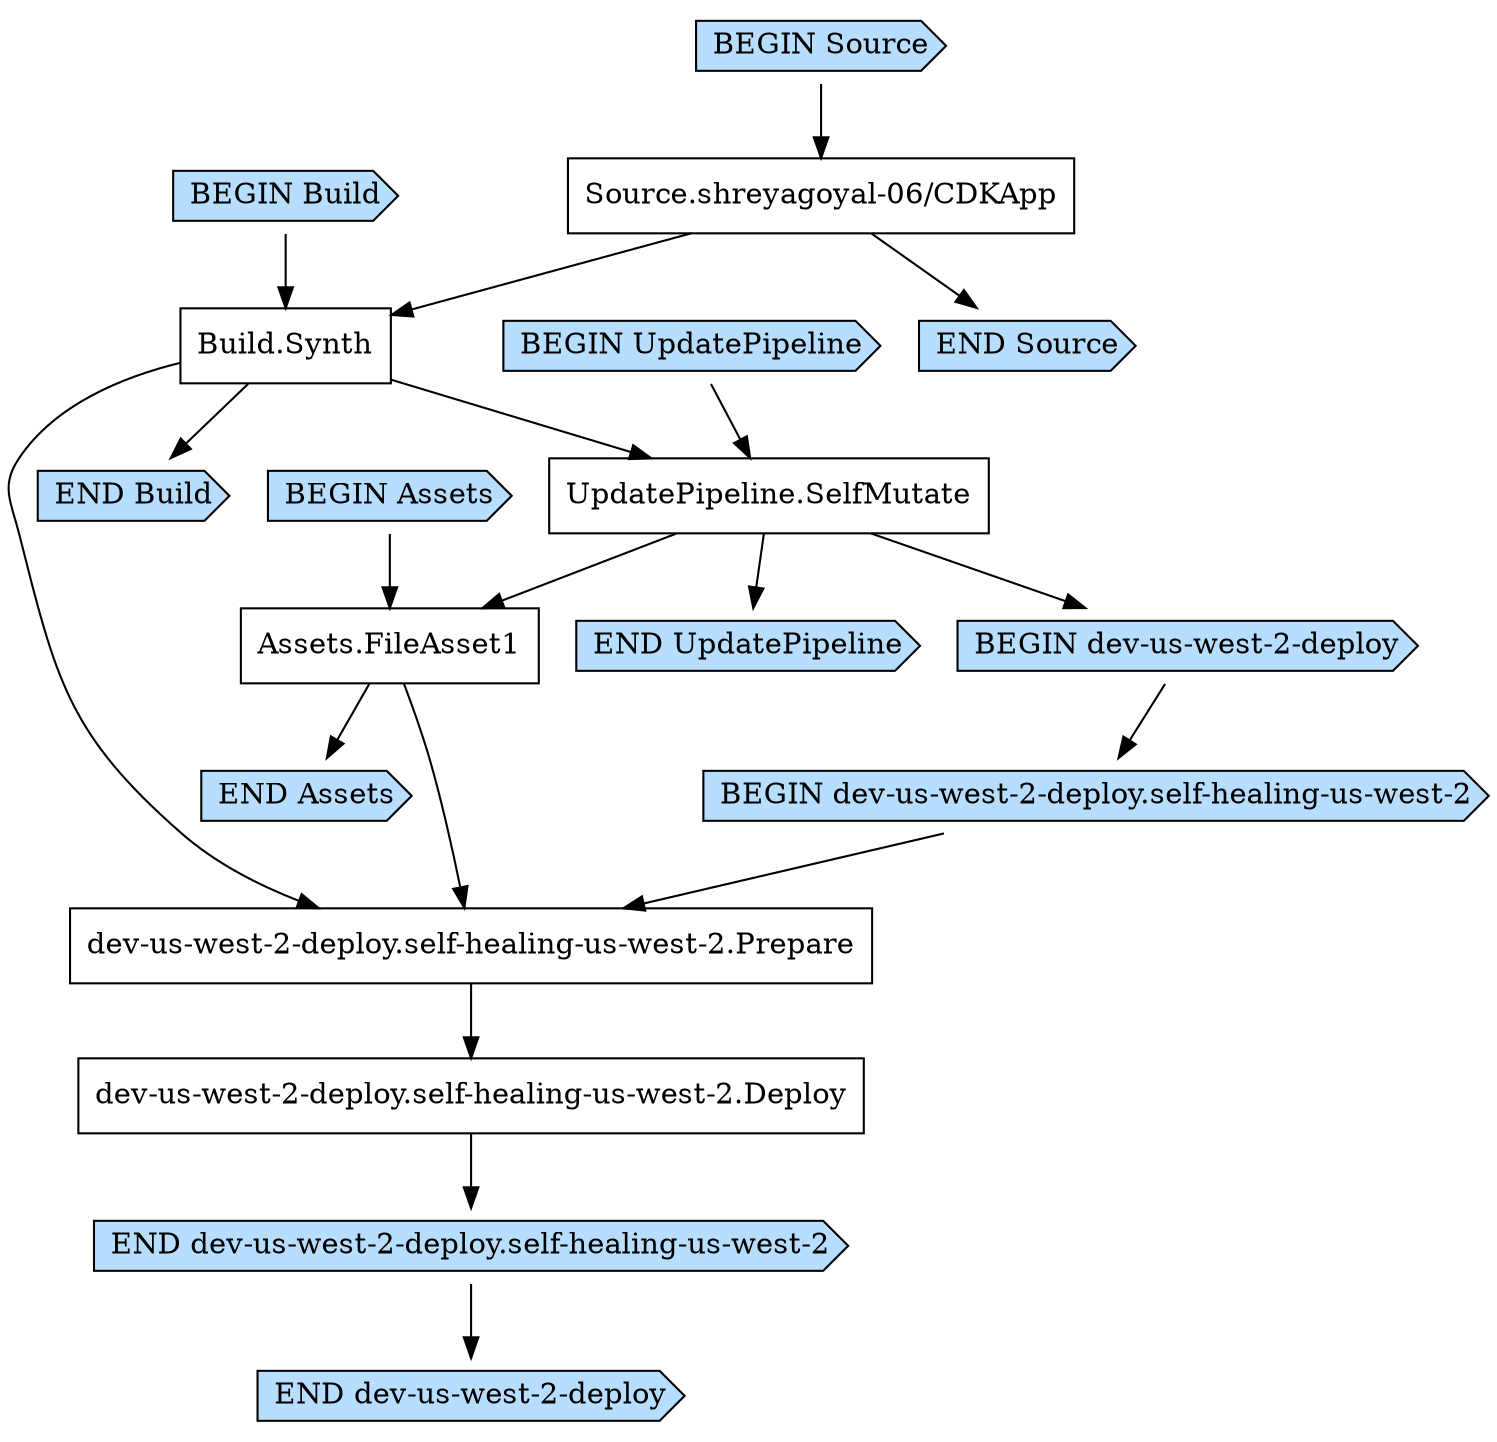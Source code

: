 digraph G {
  # Arrows represent an "unlocks" relationship (opposite of dependency). So chosen
  # because the layout looks more natural that way.
  # To represent subgraph dependencies, subgraphs are represented by BEGIN/END nodes.
  # To render: `dot -Tsvg selfhealingcodeappEczPipelineDD3A240E.dot > graph.svg`, open in a browser.
  node [shape="box"];
"BEGIN Build" [shape="cds", style="filled", fillcolor="#b7deff"];
"END Build" [shape="cds", style="filled", fillcolor="#b7deff"];
"Build.Synth";
"Source.shreyagoyal-06/CDKApp" -> "Build.Synth";
"BEGIN Build" -> "Build.Synth";
"Build.Synth" -> "END Build";
"BEGIN UpdatePipeline" [shape="cds", style="filled", fillcolor="#b7deff"];
"END UpdatePipeline" [shape="cds", style="filled", fillcolor="#b7deff"];
"UpdatePipeline.SelfMutate";
"Build.Synth" -> "UpdatePipeline.SelfMutate";
"BEGIN UpdatePipeline" -> "UpdatePipeline.SelfMutate";
"UpdatePipeline.SelfMutate" -> "END UpdatePipeline";
"BEGIN Assets" [shape="cds", style="filled", fillcolor="#b7deff"];
"END Assets" [shape="cds", style="filled", fillcolor="#b7deff"];
"Assets.FileAsset1";
"UpdatePipeline.SelfMutate" -> "Assets.FileAsset1";
"BEGIN Assets" -> "Assets.FileAsset1";
"Assets.FileAsset1" -> "END Assets";
"BEGIN dev-us-west-2-deploy" [shape="cds", style="filled", fillcolor="#b7deff"];
"END dev-us-west-2-deploy" [shape="cds", style="filled", fillcolor="#b7deff"];
"UpdatePipeline.SelfMutate" -> "BEGIN dev-us-west-2-deploy";
"BEGIN dev-us-west-2-deploy.self-healing-us-west-2" [shape="cds", style="filled", fillcolor="#b7deff"];
"END dev-us-west-2-deploy.self-healing-us-west-2" [shape="cds", style="filled", fillcolor="#b7deff"];
"dev-us-west-2-deploy.self-healing-us-west-2.Deploy";
"dev-us-west-2-deploy.self-healing-us-west-2.Prepare" -> "dev-us-west-2-deploy.self-healing-us-west-2.Deploy";
"dev-us-west-2-deploy.self-healing-us-west-2.Prepare";
"Build.Synth" -> "dev-us-west-2-deploy.self-healing-us-west-2.Prepare";
"Assets.FileAsset1" -> "dev-us-west-2-deploy.self-healing-us-west-2.Prepare";
"BEGIN dev-us-west-2-deploy.self-healing-us-west-2" -> "dev-us-west-2-deploy.self-healing-us-west-2.Prepare";
"dev-us-west-2-deploy.self-healing-us-west-2.Deploy" -> "END dev-us-west-2-deploy.self-healing-us-west-2";
"BEGIN dev-us-west-2-deploy" -> "BEGIN dev-us-west-2-deploy.self-healing-us-west-2";
"END dev-us-west-2-deploy.self-healing-us-west-2" -> "END dev-us-west-2-deploy";
"BEGIN Source" [shape="cds", style="filled", fillcolor="#b7deff"];
"END Source" [shape="cds", style="filled", fillcolor="#b7deff"];
"Source.shreyagoyal-06/CDKApp";
"BEGIN Source" -> "Source.shreyagoyal-06/CDKApp";
"Source.shreyagoyal-06/CDKApp" -> "END Source";
}